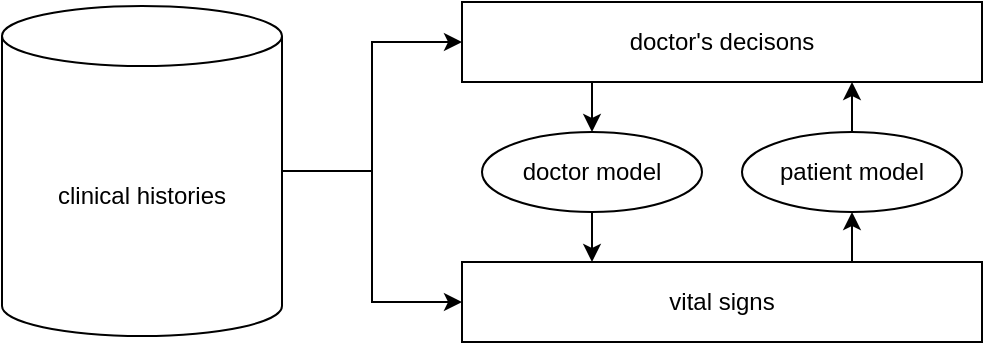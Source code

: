 <mxfile version="24.6.4" type="device">
  <diagram name="Page-1" id="7U6C6u8nf7o7Tva4L2bj">
    <mxGraphModel dx="2261" dy="940" grid="1" gridSize="10" guides="1" tooltips="1" connect="1" arrows="1" fold="1" page="1" pageScale="1" pageWidth="827" pageHeight="1169" math="0" shadow="0">
      <root>
        <mxCell id="0" />
        <mxCell id="1" parent="0" />
        <mxCell id="xMQf2wadGB1ezih--ALW-31" style="edgeStyle=orthogonalEdgeStyle;rounded=0;orthogonalLoop=1;jettySize=auto;html=1;" edge="1" parent="1" source="Z1tSfRbVNoR0hswspwls-4" target="xMQf2wadGB1ezih--ALW-23">
          <mxGeometry relative="1" as="geometry" />
        </mxCell>
        <mxCell id="xMQf2wadGB1ezih--ALW-32" style="edgeStyle=orthogonalEdgeStyle;rounded=0;orthogonalLoop=1;jettySize=auto;html=1;entryX=0;entryY=0.5;entryDx=0;entryDy=0;" edge="1" parent="1" source="Z1tSfRbVNoR0hswspwls-4" target="xMQf2wadGB1ezih--ALW-24">
          <mxGeometry relative="1" as="geometry" />
        </mxCell>
        <mxCell id="Z1tSfRbVNoR0hswspwls-4" value="clinical histories" style="shape=cylinder3;whiteSpace=wrap;html=1;boundedLbl=1;backgroundOutline=1;size=15;" parent="1" vertex="1">
          <mxGeometry x="-350" y="522" width="140" height="165" as="geometry" />
        </mxCell>
        <mxCell id="xMQf2wadGB1ezih--ALW-10" value="doctor model" style="ellipse;whiteSpace=wrap;html=1;" vertex="1" parent="1">
          <mxGeometry x="-110" y="585" width="110" height="40" as="geometry" />
        </mxCell>
        <mxCell id="xMQf2wadGB1ezih--ALW-30" style="edgeStyle=orthogonalEdgeStyle;rounded=0;orthogonalLoop=1;jettySize=auto;html=1;entryX=0.75;entryY=1;entryDx=0;entryDy=0;" edge="1" parent="1" source="xMQf2wadGB1ezih--ALW-11" target="xMQf2wadGB1ezih--ALW-23">
          <mxGeometry relative="1" as="geometry" />
        </mxCell>
        <mxCell id="xMQf2wadGB1ezih--ALW-11" value="patient model" style="ellipse;whiteSpace=wrap;html=1;" vertex="1" parent="1">
          <mxGeometry x="20" y="585" width="110" height="40" as="geometry" />
        </mxCell>
        <mxCell id="xMQf2wadGB1ezih--ALW-25" style="edgeStyle=orthogonalEdgeStyle;rounded=0;orthogonalLoop=1;jettySize=auto;html=1;entryX=0.5;entryY=0;entryDx=0;entryDy=0;exitX=0.25;exitY=1;exitDx=0;exitDy=0;" edge="1" parent="1" source="xMQf2wadGB1ezih--ALW-23" target="xMQf2wadGB1ezih--ALW-10">
          <mxGeometry relative="1" as="geometry" />
        </mxCell>
        <mxCell id="xMQf2wadGB1ezih--ALW-23" value="doctor&#39;s decisons" style="rounded=0;whiteSpace=wrap;html=1;" vertex="1" parent="1">
          <mxGeometry x="-120" y="520" width="260" height="40" as="geometry" />
        </mxCell>
        <mxCell id="xMQf2wadGB1ezih--ALW-29" style="edgeStyle=orthogonalEdgeStyle;rounded=0;orthogonalLoop=1;jettySize=auto;html=1;exitX=0.75;exitY=0;exitDx=0;exitDy=0;entryX=0.5;entryY=1;entryDx=0;entryDy=0;" edge="1" parent="1" source="xMQf2wadGB1ezih--ALW-24" target="xMQf2wadGB1ezih--ALW-11">
          <mxGeometry relative="1" as="geometry" />
        </mxCell>
        <mxCell id="xMQf2wadGB1ezih--ALW-24" value="vital signs" style="rounded=0;whiteSpace=wrap;html=1;" vertex="1" parent="1">
          <mxGeometry x="-120" y="650" width="260" height="40" as="geometry" />
        </mxCell>
        <mxCell id="xMQf2wadGB1ezih--ALW-26" style="edgeStyle=orthogonalEdgeStyle;rounded=0;orthogonalLoop=1;jettySize=auto;html=1;entryX=0.25;entryY=0;entryDx=0;entryDy=0;" edge="1" parent="1" source="xMQf2wadGB1ezih--ALW-10" target="xMQf2wadGB1ezih--ALW-24">
          <mxGeometry relative="1" as="geometry" />
        </mxCell>
      </root>
    </mxGraphModel>
  </diagram>
</mxfile>

